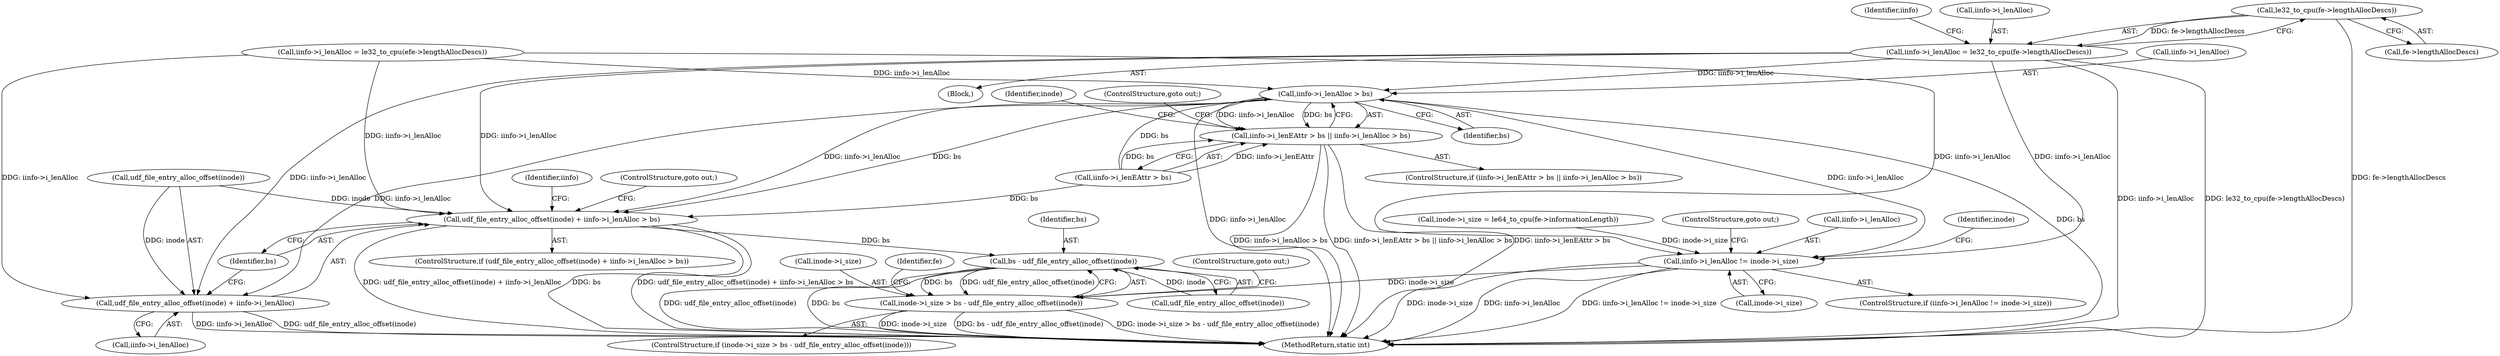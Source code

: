 digraph "0_linux_23b133bdc452aa441fcb9b82cbf6dd05cfd342d0@pointer" {
"1000841" [label="(Call,le32_to_cpu(fe->lengthAllocDescs))"];
"1000837" [label="(Call,iinfo->i_lenAlloc = le32_to_cpu(fe->lengthAllocDescs))"];
"1000985" [label="(Call,iinfo->i_lenAlloc > bs)"];
"1000979" [label="(Call,iinfo->i_lenEAttr > bs || iinfo->i_lenAlloc > bs)"];
"1000992" [label="(Call,udf_file_entry_alloc_offset(inode) + iinfo->i_lenAlloc > bs)"];
"1001022" [label="(Call,bs - udf_file_entry_alloc_offset(inode))"];
"1001018" [label="(Call,inode->i_size > bs - udf_file_entry_alloc_offset(inode))"];
"1000993" [label="(Call,udf_file_entry_alloc_offset(inode) + iinfo->i_lenAlloc)"];
"1001009" [label="(Call,iinfo->i_lenAlloc != inode->i_size)"];
"1000989" [label="(Identifier,bs)"];
"1000842" [label="(Call,fe->lengthAllocDescs)"];
"1000990" [label="(ControlStructure,goto out;)"];
"1001017" [label="(ControlStructure,if (inode->i_size > bs - udf_file_entry_alloc_offset(inode)))"];
"1001020" [label="(Identifier,inode)"];
"1000837" [label="(Call,iinfo->i_lenAlloc = le32_to_cpu(fe->lengthAllocDescs))"];
"1001009" [label="(Call,iinfo->i_lenAlloc != inode->i_size)"];
"1001004" [label="(Identifier,iinfo)"];
"1000995" [label="(Identifier,inode)"];
"1001022" [label="(Call,bs - udf_file_entry_alloc_offset(inode))"];
"1001231" [label="(MethodReturn,static int)"];
"1001008" [label="(ControlStructure,if (iinfo->i_lenAlloc != inode->i_size))"];
"1000955" [label="(Call,iinfo->i_lenAlloc = le32_to_cpu(efe->lengthAllocDescs))"];
"1001023" [label="(Identifier,bs)"];
"1000996" [label="(Call,iinfo->i_lenAlloc)"];
"1000841" [label="(Call,le32_to_cpu(fe->lengthAllocDescs))"];
"1001026" [label="(ControlStructure,goto out;)"];
"1000732" [label="(Call,inode->i_size = le64_to_cpu(fe->informationLength))"];
"1000991" [label="(ControlStructure,if (udf_file_entry_alloc_offset(inode) + iinfo->i_lenAlloc > bs))"];
"1000986" [label="(Call,iinfo->i_lenAlloc)"];
"1000753" [label="(Block,)"];
"1000847" [label="(Identifier,iinfo)"];
"1000999" [label="(Identifier,bs)"];
"1000992" [label="(Call,udf_file_entry_alloc_offset(inode) + iinfo->i_lenAlloc > bs)"];
"1000979" [label="(Call,iinfo->i_lenEAttr > bs || iinfo->i_lenAlloc > bs)"];
"1001000" [label="(ControlStructure,goto out;)"];
"1001019" [label="(Call,inode->i_size)"];
"1001016" [label="(ControlStructure,goto out;)"];
"1000993" [label="(Call,udf_file_entry_alloc_offset(inode) + iinfo->i_lenAlloc)"];
"1001018" [label="(Call,inode->i_size > bs - udf_file_entry_alloc_offset(inode))"];
"1001030" [label="(Identifier,fe)"];
"1000978" [label="(ControlStructure,if (iinfo->i_lenEAttr > bs || iinfo->i_lenAlloc > bs))"];
"1001010" [label="(Call,iinfo->i_lenAlloc)"];
"1000994" [label="(Call,udf_file_entry_alloc_offset(inode))"];
"1000838" [label="(Call,iinfo->i_lenAlloc)"];
"1000985" [label="(Call,iinfo->i_lenAlloc > bs)"];
"1000980" [label="(Call,iinfo->i_lenEAttr > bs)"];
"1001024" [label="(Call,udf_file_entry_alloc_offset(inode))"];
"1001013" [label="(Call,inode->i_size)"];
"1000841" -> "1000837"  [label="AST: "];
"1000841" -> "1000842"  [label="CFG: "];
"1000842" -> "1000841"  [label="AST: "];
"1000837" -> "1000841"  [label="CFG: "];
"1000841" -> "1001231"  [label="DDG: fe->lengthAllocDescs"];
"1000841" -> "1000837"  [label="DDG: fe->lengthAllocDescs"];
"1000837" -> "1000753"  [label="AST: "];
"1000838" -> "1000837"  [label="AST: "];
"1000847" -> "1000837"  [label="CFG: "];
"1000837" -> "1001231"  [label="DDG: iinfo->i_lenAlloc"];
"1000837" -> "1001231"  [label="DDG: le32_to_cpu(fe->lengthAllocDescs)"];
"1000837" -> "1000985"  [label="DDG: iinfo->i_lenAlloc"];
"1000837" -> "1000992"  [label="DDG: iinfo->i_lenAlloc"];
"1000837" -> "1000993"  [label="DDG: iinfo->i_lenAlloc"];
"1000837" -> "1001009"  [label="DDG: iinfo->i_lenAlloc"];
"1000985" -> "1000979"  [label="AST: "];
"1000985" -> "1000989"  [label="CFG: "];
"1000986" -> "1000985"  [label="AST: "];
"1000989" -> "1000985"  [label="AST: "];
"1000979" -> "1000985"  [label="CFG: "];
"1000985" -> "1001231"  [label="DDG: bs"];
"1000985" -> "1001231"  [label="DDG: iinfo->i_lenAlloc"];
"1000985" -> "1000979"  [label="DDG: iinfo->i_lenAlloc"];
"1000985" -> "1000979"  [label="DDG: bs"];
"1000955" -> "1000985"  [label="DDG: iinfo->i_lenAlloc"];
"1000980" -> "1000985"  [label="DDG: bs"];
"1000985" -> "1000992"  [label="DDG: iinfo->i_lenAlloc"];
"1000985" -> "1000992"  [label="DDG: bs"];
"1000985" -> "1000993"  [label="DDG: iinfo->i_lenAlloc"];
"1000985" -> "1001009"  [label="DDG: iinfo->i_lenAlloc"];
"1000979" -> "1000978"  [label="AST: "];
"1000979" -> "1000980"  [label="CFG: "];
"1000980" -> "1000979"  [label="AST: "];
"1000990" -> "1000979"  [label="CFG: "];
"1000995" -> "1000979"  [label="CFG: "];
"1000979" -> "1001231"  [label="DDG: iinfo->i_lenEAttr > bs || iinfo->i_lenAlloc > bs"];
"1000979" -> "1001231"  [label="DDG: iinfo->i_lenEAttr > bs"];
"1000979" -> "1001231"  [label="DDG: iinfo->i_lenAlloc > bs"];
"1000980" -> "1000979"  [label="DDG: iinfo->i_lenEAttr"];
"1000980" -> "1000979"  [label="DDG: bs"];
"1000992" -> "1000991"  [label="AST: "];
"1000992" -> "1000999"  [label="CFG: "];
"1000993" -> "1000992"  [label="AST: "];
"1000999" -> "1000992"  [label="AST: "];
"1001000" -> "1000992"  [label="CFG: "];
"1001004" -> "1000992"  [label="CFG: "];
"1000992" -> "1001231"  [label="DDG: udf_file_entry_alloc_offset(inode) + iinfo->i_lenAlloc"];
"1000992" -> "1001231"  [label="DDG: bs"];
"1000992" -> "1001231"  [label="DDG: udf_file_entry_alloc_offset(inode) + iinfo->i_lenAlloc > bs"];
"1000994" -> "1000992"  [label="DDG: inode"];
"1000955" -> "1000992"  [label="DDG: iinfo->i_lenAlloc"];
"1000980" -> "1000992"  [label="DDG: bs"];
"1000992" -> "1001022"  [label="DDG: bs"];
"1001022" -> "1001018"  [label="AST: "];
"1001022" -> "1001024"  [label="CFG: "];
"1001023" -> "1001022"  [label="AST: "];
"1001024" -> "1001022"  [label="AST: "];
"1001018" -> "1001022"  [label="CFG: "];
"1001022" -> "1001231"  [label="DDG: udf_file_entry_alloc_offset(inode)"];
"1001022" -> "1001231"  [label="DDG: bs"];
"1001022" -> "1001018"  [label="DDG: bs"];
"1001022" -> "1001018"  [label="DDG: udf_file_entry_alloc_offset(inode)"];
"1001024" -> "1001022"  [label="DDG: inode"];
"1001018" -> "1001017"  [label="AST: "];
"1001019" -> "1001018"  [label="AST: "];
"1001026" -> "1001018"  [label="CFG: "];
"1001030" -> "1001018"  [label="CFG: "];
"1001018" -> "1001231"  [label="DDG: inode->i_size > bs - udf_file_entry_alloc_offset(inode)"];
"1001018" -> "1001231"  [label="DDG: inode->i_size"];
"1001018" -> "1001231"  [label="DDG: bs - udf_file_entry_alloc_offset(inode)"];
"1001009" -> "1001018"  [label="DDG: inode->i_size"];
"1000993" -> "1000996"  [label="CFG: "];
"1000994" -> "1000993"  [label="AST: "];
"1000996" -> "1000993"  [label="AST: "];
"1000999" -> "1000993"  [label="CFG: "];
"1000993" -> "1001231"  [label="DDG: iinfo->i_lenAlloc"];
"1000993" -> "1001231"  [label="DDG: udf_file_entry_alloc_offset(inode)"];
"1000994" -> "1000993"  [label="DDG: inode"];
"1000955" -> "1000993"  [label="DDG: iinfo->i_lenAlloc"];
"1001009" -> "1001008"  [label="AST: "];
"1001009" -> "1001013"  [label="CFG: "];
"1001010" -> "1001009"  [label="AST: "];
"1001013" -> "1001009"  [label="AST: "];
"1001016" -> "1001009"  [label="CFG: "];
"1001020" -> "1001009"  [label="CFG: "];
"1001009" -> "1001231"  [label="DDG: iinfo->i_lenAlloc != inode->i_size"];
"1001009" -> "1001231"  [label="DDG: inode->i_size"];
"1001009" -> "1001231"  [label="DDG: iinfo->i_lenAlloc"];
"1000955" -> "1001009"  [label="DDG: iinfo->i_lenAlloc"];
"1000732" -> "1001009"  [label="DDG: inode->i_size"];
}
